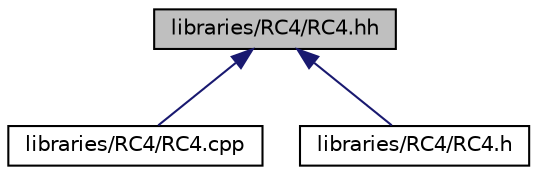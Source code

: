 digraph "libraries/RC4/RC4.hh"
{
  edge [fontname="Helvetica",fontsize="10",labelfontname="Helvetica",labelfontsize="10"];
  node [fontname="Helvetica",fontsize="10",shape=record];
  Node1 [label="libraries/RC4/RC4.hh",height=0.2,width=0.4,color="black", fillcolor="grey75", style="filled", fontcolor="black"];
  Node1 -> Node2 [dir="back",color="midnightblue",fontsize="10",style="solid",fontname="Helvetica"];
  Node2 [label="libraries/RC4/RC4.cpp",height=0.2,width=0.4,color="black", fillcolor="white", style="filled",URL="$da/dc4/RC4_8cpp.html"];
  Node1 -> Node3 [dir="back",color="midnightblue",fontsize="10",style="solid",fontname="Helvetica"];
  Node3 [label="libraries/RC4/RC4.h",height=0.2,width=0.4,color="black", fillcolor="white", style="filled",URL="$d6/ddf/RC4_8h.html"];
}
